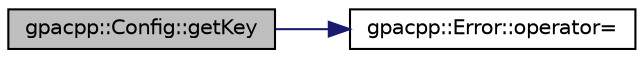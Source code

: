 digraph "gpacpp::Config::getKey"
{
 // INTERACTIVE_SVG=YES
  edge [fontname="Helvetica",fontsize="10",labelfontname="Helvetica",labelfontsize="10"];
  node [fontname="Helvetica",fontsize="10",shape=record];
  rankdir="LR";
  Node1 [label="gpacpp::Config::getKey",height=0.2,width=0.4,color="black", fillcolor="grey75", style="filled", fontcolor="black"];
  Node1 -> Node2 [color="midnightblue",fontsize="10",style="solid",fontname="Helvetica"];
  Node2 [label="gpacpp::Error::operator=",height=0.2,width=0.4,color="black", fillcolor="white", style="filled",URL="$classgpacpp_1_1_error.html#a13027311fe2e75d46fec7715e6996183"];
}
